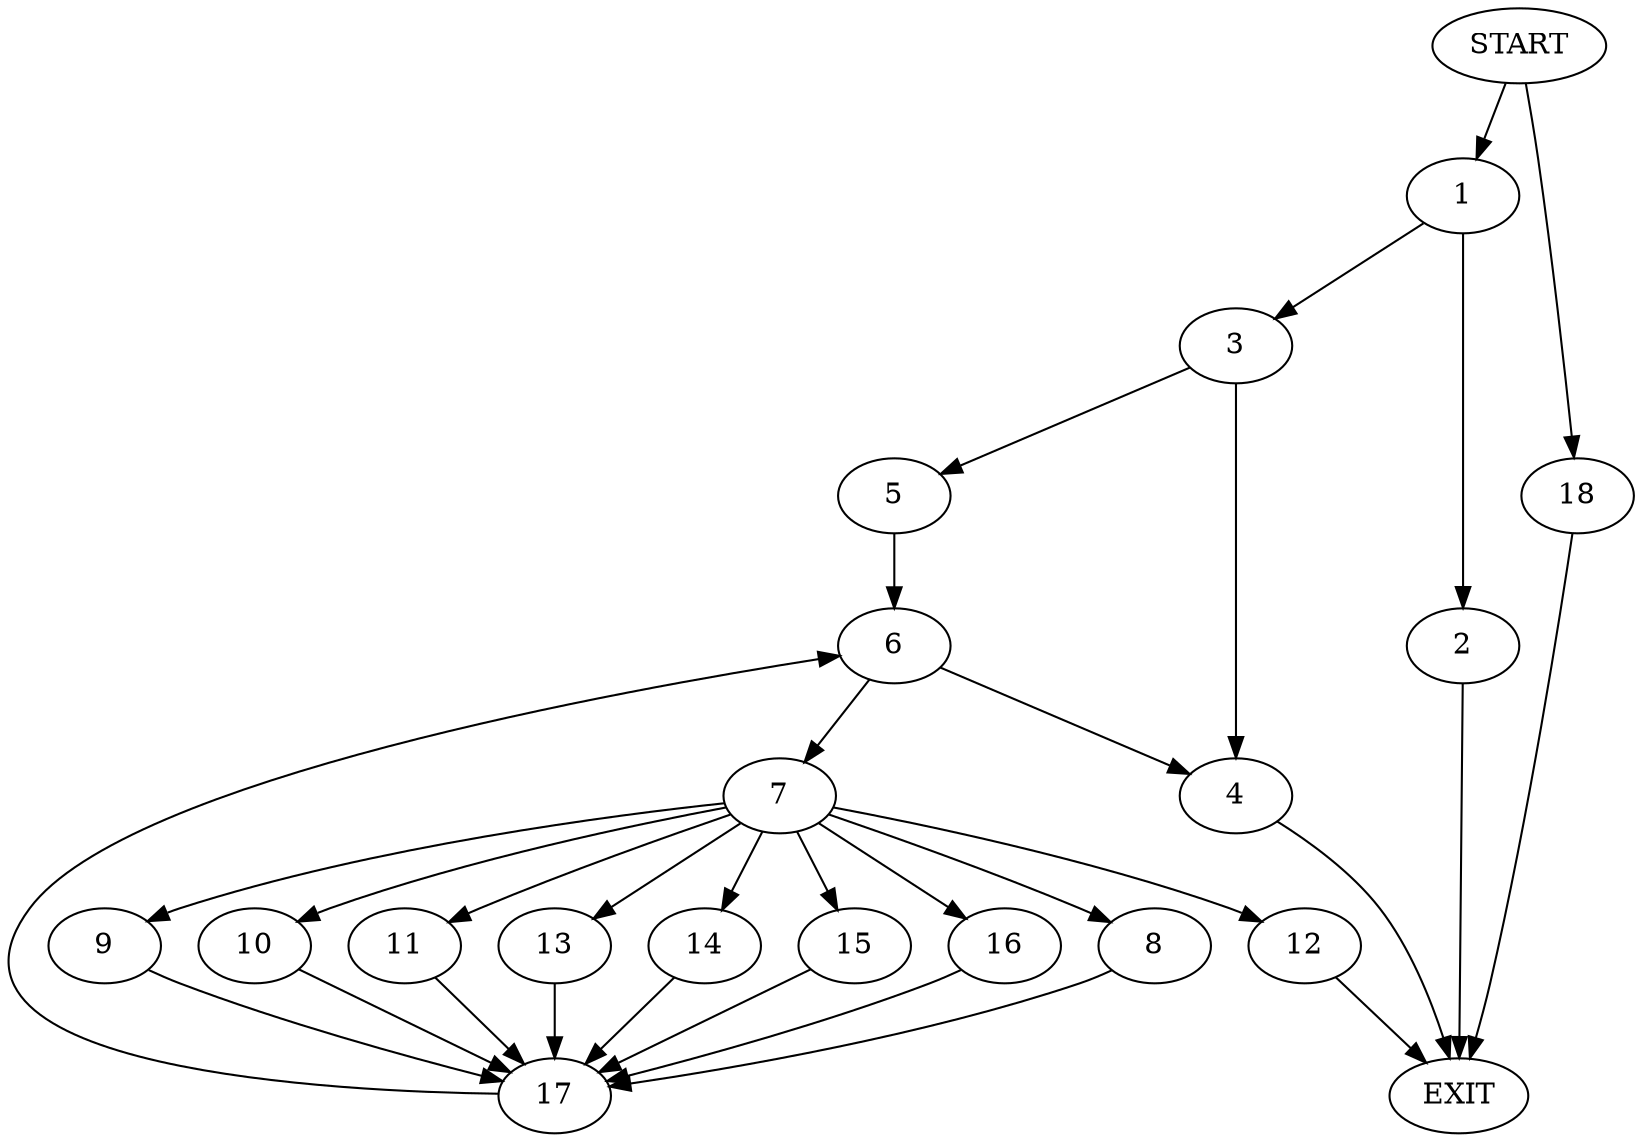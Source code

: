 digraph {
0 [label="START"]
19 [label="EXIT"]
0 -> 1
1 -> 2
1 -> 3
2 -> 19
3 -> 4
3 -> 5
5 -> 6
4 -> 19
6 -> 4
6 -> 7
7 -> 8
7 -> 9
7 -> 10
7 -> 11
7 -> 12
7 -> 13
7 -> 14
7 -> 15
7 -> 16
12 -> 19
16 -> 17
15 -> 17
10 -> 17
13 -> 17
11 -> 17
14 -> 17
9 -> 17
8 -> 17
17 -> 6
0 -> 18
18 -> 19
}
